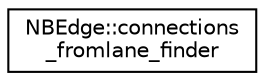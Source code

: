 digraph "Graphical Class Hierarchy"
{
  edge [fontname="Helvetica",fontsize="10",labelfontname="Helvetica",labelfontsize="10"];
  node [fontname="Helvetica",fontsize="10",shape=record];
  rankdir="LR";
  Node0 [label="NBEdge::connections\l_fromlane_finder",height=0.2,width=0.4,color="black", fillcolor="white", style="filled",URL="$d3/d8b/class_n_b_edge_1_1connections__fromlane__finder.html"];
}
